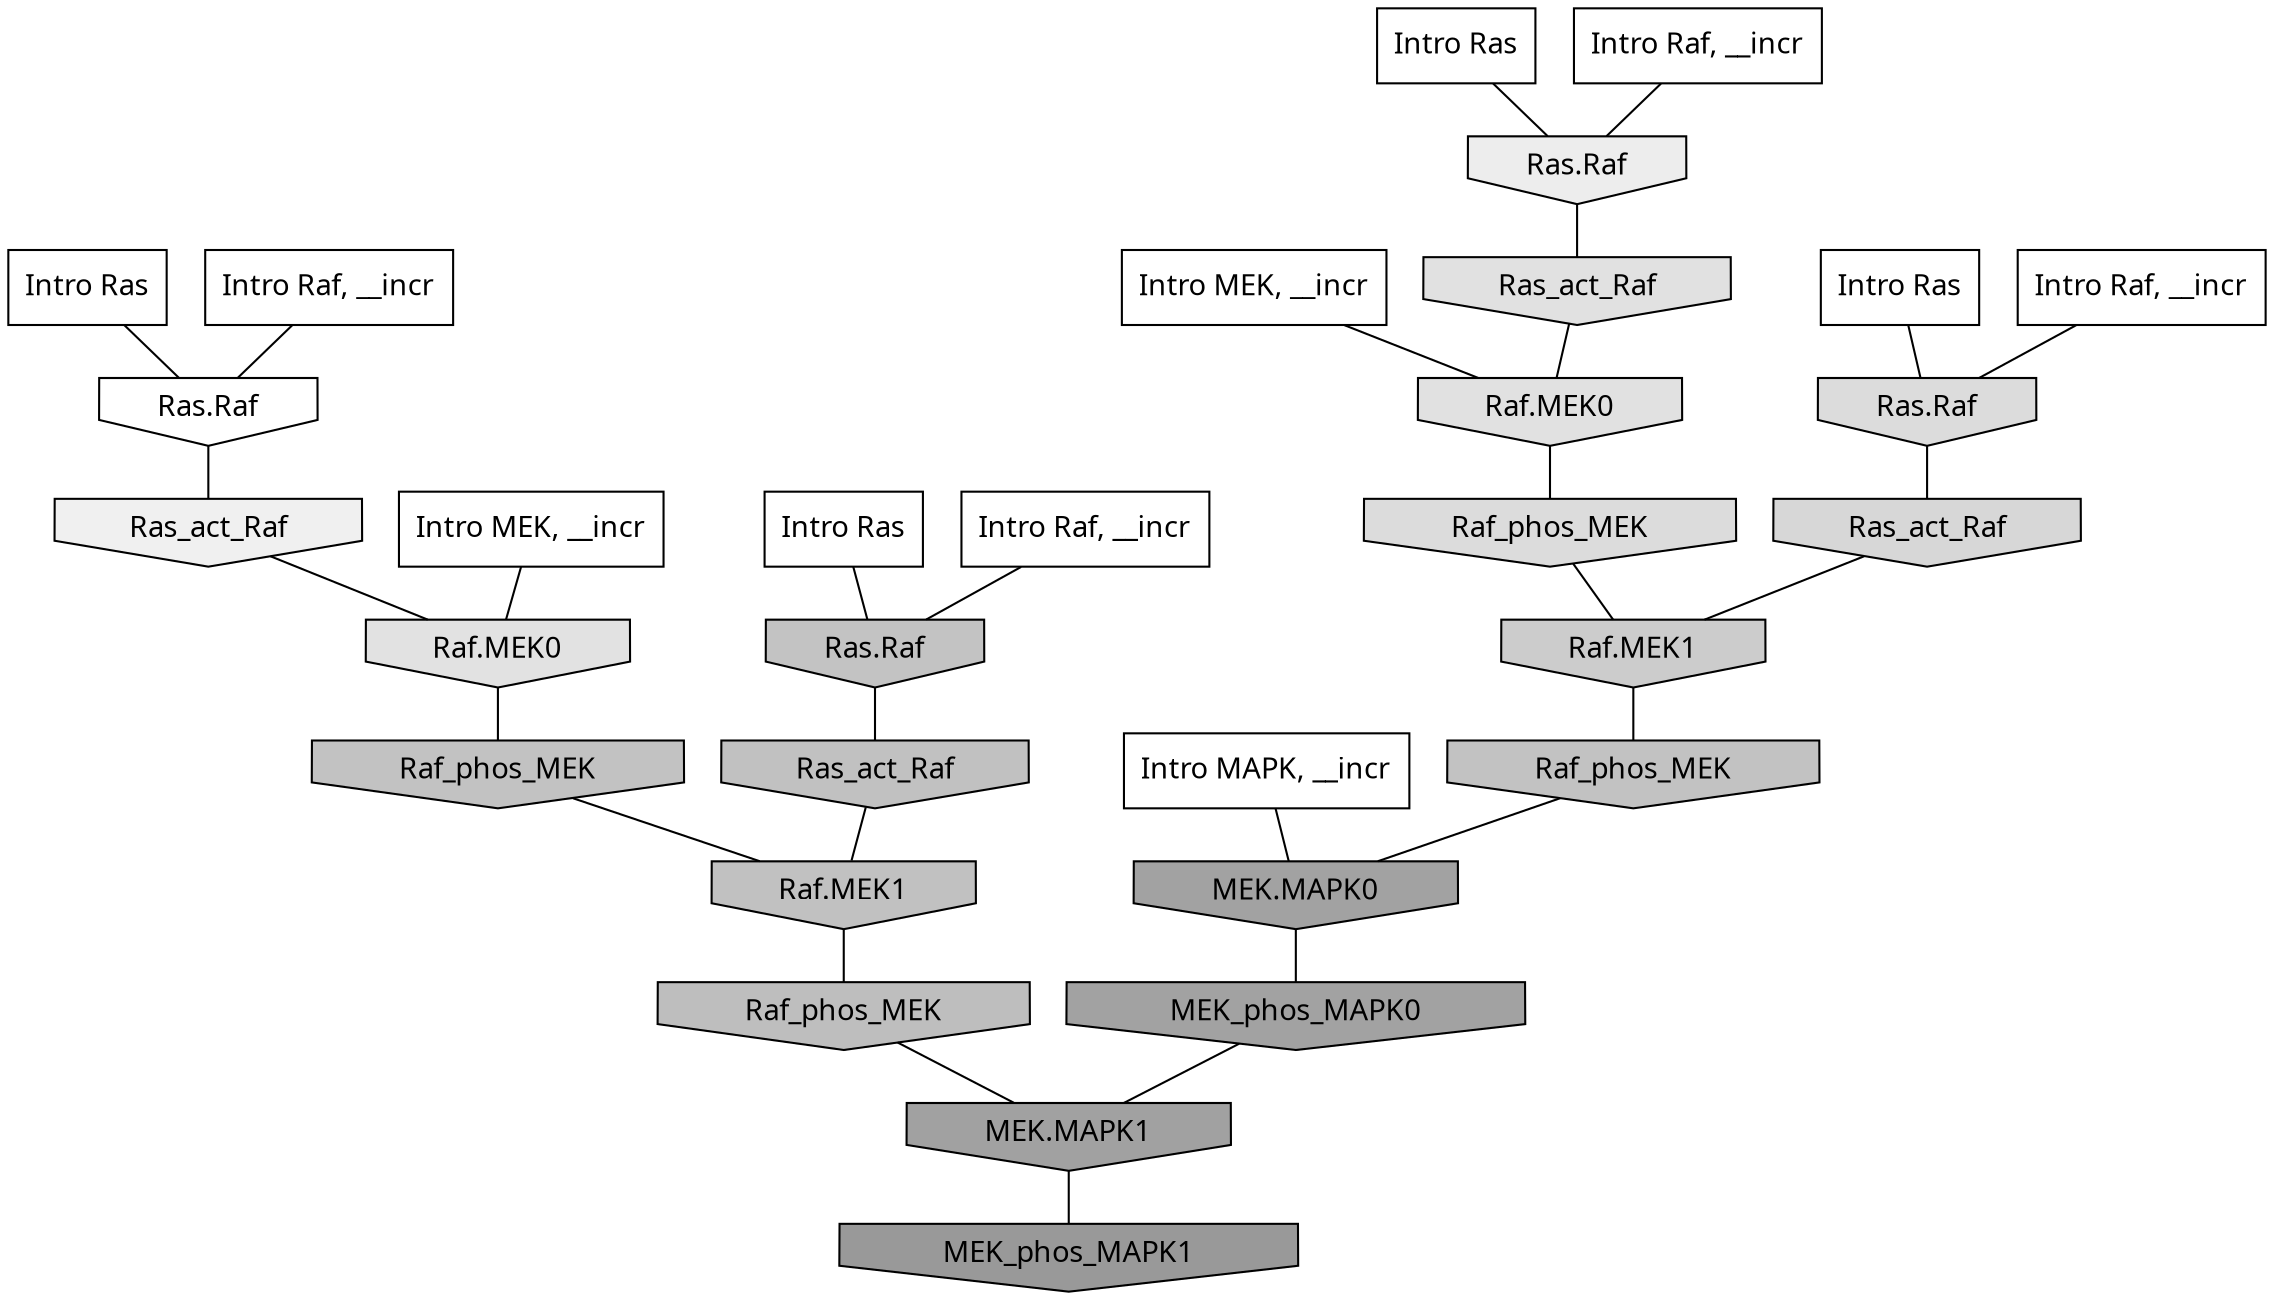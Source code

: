 digraph G{
  rankdir="TB";
  ranksep=0.30;
  node [fontname="CMU Serif"];
  edge [fontname="CMU Serif"];
  
  17 [label="Intro Ras", shape=rectangle, style=filled, fillcolor="0.000 0.000 1.000"]
  
  79 [label="Intro Ras", shape=rectangle, style=filled, fillcolor="0.000 0.000 1.000"]
  
  98 [label="Intro Ras", shape=rectangle, style=filled, fillcolor="0.000 0.000 1.000"]
  
  99 [label="Intro Ras", shape=rectangle, style=filled, fillcolor="0.000 0.000 1.000"]
  
  367 [label="Intro Raf, __incr", shape=rectangle, style=filled, fillcolor="0.000 0.000 1.000"]
  
  392 [label="Intro Raf, __incr", shape=rectangle, style=filled, fillcolor="0.000 0.000 1.000"]
  
  651 [label="Intro Raf, __incr", shape=rectangle, style=filled, fillcolor="0.000 0.000 1.000"]
  
  652 [label="Intro Raf, __incr", shape=rectangle, style=filled, fillcolor="0.000 0.000 1.000"]
  
  1103 [label="Intro MEK, __incr", shape=rectangle, style=filled, fillcolor="0.000 0.000 1.000"]
  
  1732 [label="Intro MEK, __incr", shape=rectangle, style=filled, fillcolor="0.000 0.000 1.000"]
  
  2998 [label="Intro MAPK, __incr", shape=rectangle, style=filled, fillcolor="0.000 0.000 1.000"]
  
  3264 [label="Ras.Raf", shape=invhouse, style=filled, fillcolor="0.000 0.000 1.000"]
  
  3746 [label="Ras_act_Raf", shape=invhouse, style=filled, fillcolor="0.000 0.000 0.940"]
  
  3921 [label="Ras.Raf", shape=invhouse, style=filled, fillcolor="0.000 0.000 0.926"]
  
  4521 [label="Raf.MEK0", shape=invhouse, style=filled, fillcolor="0.000 0.000 0.885"]
  
  4558 [label="Ras_act_Raf", shape=invhouse, style=filled, fillcolor="0.000 0.000 0.882"]
  
  4562 [label="Raf.MEK0", shape=invhouse, style=filled, fillcolor="0.000 0.000 0.882"]
  
  4864 [label="Raf_phos_MEK", shape=invhouse, style=filled, fillcolor="0.000 0.000 0.863"]
  
  4883 [label="Ras.Raf", shape=invhouse, style=filled, fillcolor="0.000 0.000 0.861"]
  
  5152 [label="Ras_act_Raf", shape=invhouse, style=filled, fillcolor="0.000 0.000 0.843"]
  
  5938 [label="Raf.MEK1", shape=invhouse, style=filled, fillcolor="0.000 0.000 0.799"]
  
  6626 [label="Ras.Raf", shape=invhouse, style=filled, fillcolor="0.000 0.000 0.765"]
  
  6793 [label="Raf_phos_MEK", shape=invhouse, style=filled, fillcolor="0.000 0.000 0.759"]
  
  6823 [label="Raf_phos_MEK", shape=invhouse, style=filled, fillcolor="0.000 0.000 0.758"]
  
  6842 [label="Ras_act_Raf", shape=invhouse, style=filled, fillcolor="0.000 0.000 0.757"]
  
  6845 [label="Raf.MEK1", shape=invhouse, style=filled, fillcolor="0.000 0.000 0.757"]
  
  7168 [label="Raf_phos_MEK", shape=invhouse, style=filled, fillcolor="0.000 0.000 0.746"]
  
  11362 [label="MEK.MAPK0", shape=invhouse, style=filled, fillcolor="0.000 0.000 0.634"]
  
  11412 [label="MEK_phos_MAPK0", shape=invhouse, style=filled, fillcolor="0.000 0.000 0.633"]
  
  11467 [label="MEK.MAPK1", shape=invhouse, style=filled, fillcolor="0.000 0.000 0.632"]
  
  13265 [label="MEK_phos_MAPK1", shape=invhouse, style=filled, fillcolor="0.000 0.000 0.600"]
  
  
  11467 -> 13265 [dir=none, color="0.000 0.000 0.000"] 
  11412 -> 11467 [dir=none, color="0.000 0.000 0.000"] 
  11362 -> 11412 [dir=none, color="0.000 0.000 0.000"] 
  7168 -> 11467 [dir=none, color="0.000 0.000 0.000"] 
  6845 -> 7168 [dir=none, color="0.000 0.000 0.000"] 
  6842 -> 6845 [dir=none, color="0.000 0.000 0.000"] 
  6823 -> 11362 [dir=none, color="0.000 0.000 0.000"] 
  6793 -> 6845 [dir=none, color="0.000 0.000 0.000"] 
  6626 -> 6842 [dir=none, color="0.000 0.000 0.000"] 
  5938 -> 6823 [dir=none, color="0.000 0.000 0.000"] 
  5152 -> 5938 [dir=none, color="0.000 0.000 0.000"] 
  4883 -> 5152 [dir=none, color="0.000 0.000 0.000"] 
  4864 -> 5938 [dir=none, color="0.000 0.000 0.000"] 
  4562 -> 4864 [dir=none, color="0.000 0.000 0.000"] 
  4558 -> 4562 [dir=none, color="0.000 0.000 0.000"] 
  4521 -> 6793 [dir=none, color="0.000 0.000 0.000"] 
  3921 -> 4558 [dir=none, color="0.000 0.000 0.000"] 
  3746 -> 4521 [dir=none, color="0.000 0.000 0.000"] 
  3264 -> 3746 [dir=none, color="0.000 0.000 0.000"] 
  2998 -> 11362 [dir=none, color="0.000 0.000 0.000"] 
  1732 -> 4521 [dir=none, color="0.000 0.000 0.000"] 
  1103 -> 4562 [dir=none, color="0.000 0.000 0.000"] 
  652 -> 3921 [dir=none, color="0.000 0.000 0.000"] 
  651 -> 3264 [dir=none, color="0.000 0.000 0.000"] 
  392 -> 4883 [dir=none, color="0.000 0.000 0.000"] 
  367 -> 6626 [dir=none, color="0.000 0.000 0.000"] 
  99 -> 3921 [dir=none, color="0.000 0.000 0.000"] 
  98 -> 4883 [dir=none, color="0.000 0.000 0.000"] 
  79 -> 6626 [dir=none, color="0.000 0.000 0.000"] 
  17 -> 3264 [dir=none, color="0.000 0.000 0.000"] 
  
  }
